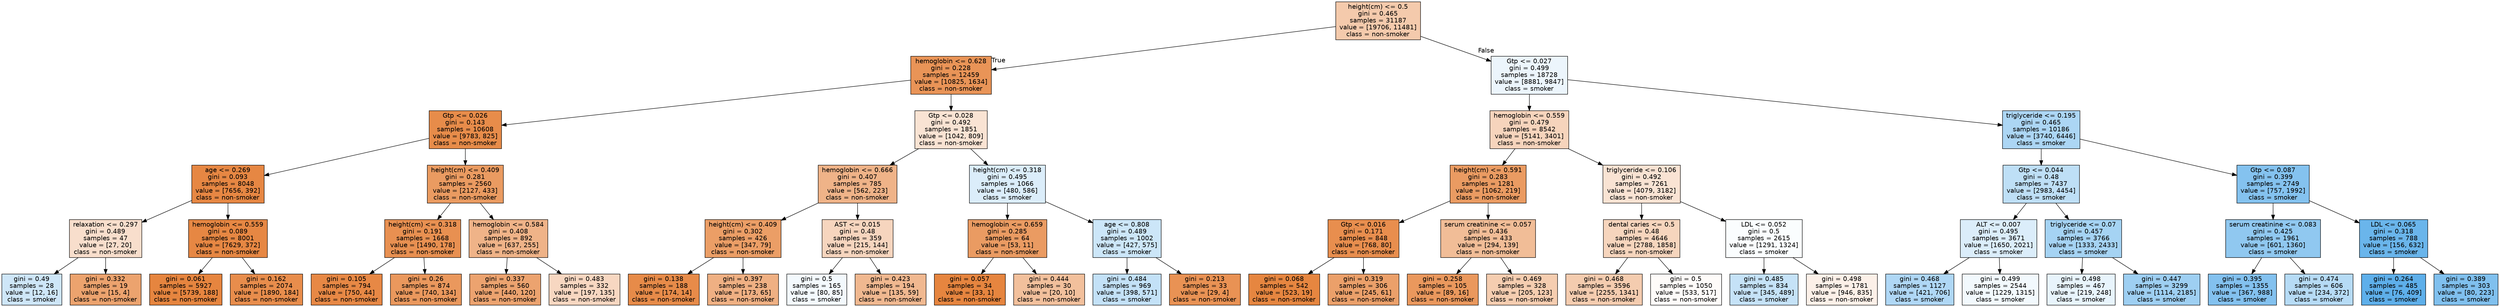 digraph Tree {
node [shape=box, style="filled", color="black", fontname="helvetica"] ;
edge [fontname="helvetica"] ;
0 [label="height(cm) <= 0.5\ngini = 0.465\nsamples = 31187\nvalue = [19706, 11481]\nclass = non-smoker", fillcolor="#f4caac"] ;
1 [label="hemoglobin <= 0.628\ngini = 0.228\nsamples = 12459\nvalue = [10825, 1634]\nclass = non-smoker", fillcolor="#e99457"] ;
0 -> 1 [labeldistance=2.5, labelangle=45, headlabel="True"] ;
2 [label="Gtp <= 0.026\ngini = 0.143\nsamples = 10608\nvalue = [9783, 825]\nclass = non-smoker", fillcolor="#e78c4a"] ;
1 -> 2 ;
3 [label="age <= 0.269\ngini = 0.093\nsamples = 8048\nvalue = [7656, 392]\nclass = non-smoker", fillcolor="#e68743"] ;
2 -> 3 ;
4 [label="relaxation <= 0.297\ngini = 0.489\nsamples = 47\nvalue = [27, 20]\nclass = non-smoker", fillcolor="#f8decc"] ;
3 -> 4 ;
5 [label="gini = 0.49\nsamples = 28\nvalue = [12, 16]\nclass = smoker", fillcolor="#cee6f8"] ;
4 -> 5 ;
6 [label="gini = 0.332\nsamples = 19\nvalue = [15, 4]\nclass = non-smoker", fillcolor="#eca36e"] ;
4 -> 6 ;
7 [label="hemoglobin <= 0.559\ngini = 0.089\nsamples = 8001\nvalue = [7629, 372]\nclass = non-smoker", fillcolor="#e68743"] ;
3 -> 7 ;
8 [label="gini = 0.061\nsamples = 5927\nvalue = [5739, 188]\nclass = non-smoker", fillcolor="#e6853f"] ;
7 -> 8 ;
9 [label="gini = 0.162\nsamples = 2074\nvalue = [1890, 184]\nclass = non-smoker", fillcolor="#e88d4c"] ;
7 -> 9 ;
10 [label="height(cm) <= 0.409\ngini = 0.281\nsamples = 2560\nvalue = [2127, 433]\nclass = non-smoker", fillcolor="#ea9b61"] ;
2 -> 10 ;
11 [label="height(cm) <= 0.318\ngini = 0.191\nsamples = 1668\nvalue = [1490, 178]\nclass = non-smoker", fillcolor="#e89051"] ;
10 -> 11 ;
12 [label="gini = 0.105\nsamples = 794\nvalue = [750, 44]\nclass = non-smoker", fillcolor="#e78845"] ;
11 -> 12 ;
13 [label="gini = 0.26\nsamples = 874\nvalue = [740, 134]\nclass = non-smoker", fillcolor="#ea985d"] ;
11 -> 13 ;
14 [label="hemoglobin <= 0.584\ngini = 0.408\nsamples = 892\nvalue = [637, 255]\nclass = non-smoker", fillcolor="#efb388"] ;
10 -> 14 ;
15 [label="gini = 0.337\nsamples = 560\nvalue = [440, 120]\nclass = non-smoker", fillcolor="#eca36f"] ;
14 -> 15 ;
16 [label="gini = 0.483\nsamples = 332\nvalue = [197, 135]\nclass = non-smoker", fillcolor="#f7d7c1"] ;
14 -> 16 ;
17 [label="Gtp <= 0.028\ngini = 0.492\nsamples = 1851\nvalue = [1042, 809]\nclass = non-smoker", fillcolor="#f9e3d3"] ;
1 -> 17 ;
18 [label="hemoglobin <= 0.666\ngini = 0.407\nsamples = 785\nvalue = [562, 223]\nclass = non-smoker", fillcolor="#efb388"] ;
17 -> 18 ;
19 [label="height(cm) <= 0.409\ngini = 0.302\nsamples = 426\nvalue = [347, 79]\nclass = non-smoker", fillcolor="#eb9e66"] ;
18 -> 19 ;
20 [label="gini = 0.138\nsamples = 188\nvalue = [174, 14]\nclass = non-smoker", fillcolor="#e78b49"] ;
19 -> 20 ;
21 [label="gini = 0.397\nsamples = 238\nvalue = [173, 65]\nclass = non-smoker", fillcolor="#efb083"] ;
19 -> 21 ;
22 [label="AST <= 0.015\ngini = 0.48\nsamples = 359\nvalue = [215, 144]\nclass = non-smoker", fillcolor="#f6d5be"] ;
18 -> 22 ;
23 [label="gini = 0.5\nsamples = 165\nvalue = [80, 85]\nclass = smoker", fillcolor="#f3f9fd"] ;
22 -> 23 ;
24 [label="gini = 0.423\nsamples = 194\nvalue = [135, 59]\nclass = non-smoker", fillcolor="#f0b890"] ;
22 -> 24 ;
25 [label="height(cm) <= 0.318\ngini = 0.495\nsamples = 1066\nvalue = [480, 586]\nclass = smoker", fillcolor="#dbedfa"] ;
17 -> 25 ;
26 [label="hemoglobin <= 0.659\ngini = 0.285\nsamples = 64\nvalue = [53, 11]\nclass = non-smoker", fillcolor="#ea9b62"] ;
25 -> 26 ;
27 [label="gini = 0.057\nsamples = 34\nvalue = [33, 1]\nclass = non-smoker", fillcolor="#e6853f"] ;
26 -> 27 ;
28 [label="gini = 0.444\nsamples = 30\nvalue = [20, 10]\nclass = non-smoker", fillcolor="#f2c09c"] ;
26 -> 28 ;
29 [label="age <= 0.808\ngini = 0.489\nsamples = 1002\nvalue = [427, 575]\nclass = smoker", fillcolor="#cce6f8"] ;
25 -> 29 ;
30 [label="gini = 0.484\nsamples = 969\nvalue = [398, 571]\nclass = smoker", fillcolor="#c3e1f7"] ;
29 -> 30 ;
31 [label="gini = 0.213\nsamples = 33\nvalue = [29, 4]\nclass = non-smoker", fillcolor="#e99254"] ;
29 -> 31 ;
32 [label="Gtp <= 0.027\ngini = 0.499\nsamples = 18728\nvalue = [8881, 9847]\nclass = smoker", fillcolor="#ecf5fc"] ;
0 -> 32 [labeldistance=2.5, labelangle=-45, headlabel="False"] ;
33 [label="hemoglobin <= 0.559\ngini = 0.479\nsamples = 8542\nvalue = [5141, 3401]\nclass = non-smoker", fillcolor="#f6d4bc"] ;
32 -> 33 ;
34 [label="height(cm) <= 0.591\ngini = 0.283\nsamples = 1281\nvalue = [1062, 219]\nclass = non-smoker", fillcolor="#ea9b62"] ;
33 -> 34 ;
35 [label="Gtp <= 0.016\ngini = 0.171\nsamples = 848\nvalue = [768, 80]\nclass = non-smoker", fillcolor="#e88e4e"] ;
34 -> 35 ;
36 [label="gini = 0.068\nsamples = 542\nvalue = [523, 19]\nclass = non-smoker", fillcolor="#e68640"] ;
35 -> 36 ;
37 [label="gini = 0.319\nsamples = 306\nvalue = [245, 61]\nclass = non-smoker", fillcolor="#eba06a"] ;
35 -> 37 ;
38 [label="serum creatinine <= 0.057\ngini = 0.436\nsamples = 433\nvalue = [294, 139]\nclass = non-smoker", fillcolor="#f1bd97"] ;
34 -> 38 ;
39 [label="gini = 0.258\nsamples = 105\nvalue = [89, 16]\nclass = non-smoker", fillcolor="#ea985d"] ;
38 -> 39 ;
40 [label="gini = 0.469\nsamples = 328\nvalue = [205, 123]\nclass = non-smoker", fillcolor="#f5cdb0"] ;
38 -> 40 ;
41 [label="triglyceride <= 0.106\ngini = 0.492\nsamples = 7261\nvalue = [4079, 3182]\nclass = non-smoker", fillcolor="#f9e3d3"] ;
33 -> 41 ;
42 [label="dental caries <= 0.5\ngini = 0.48\nsamples = 4646\nvalue = [2788, 1858]\nclass = non-smoker", fillcolor="#f6d5bd"] ;
41 -> 42 ;
43 [label="gini = 0.468\nsamples = 3596\nvalue = [2255, 1341]\nclass = non-smoker", fillcolor="#f4ccaf"] ;
42 -> 43 ;
44 [label="gini = 0.5\nsamples = 1050\nvalue = [533, 517]\nclass = non-smoker", fillcolor="#fefbf9"] ;
42 -> 44 ;
45 [label="LDL <= 0.052\ngini = 0.5\nsamples = 2615\nvalue = [1291, 1324]\nclass = smoker", fillcolor="#fafdfe"] ;
41 -> 45 ;
46 [label="gini = 0.485\nsamples = 834\nvalue = [345, 489]\nclass = smoker", fillcolor="#c5e2f7"] ;
45 -> 46 ;
47 [label="gini = 0.498\nsamples = 1781\nvalue = [946, 835]\nclass = non-smoker", fillcolor="#fcf0e8"] ;
45 -> 47 ;
48 [label="triglyceride <= 0.195\ngini = 0.465\nsamples = 10186\nvalue = [3740, 6446]\nclass = smoker", fillcolor="#acd6f4"] ;
32 -> 48 ;
49 [label="Gtp <= 0.044\ngini = 0.48\nsamples = 7437\nvalue = [2983, 4454]\nclass = smoker", fillcolor="#bedff6"] ;
48 -> 49 ;
50 [label="ALT <= 0.007\ngini = 0.495\nsamples = 3671\nvalue = [1650, 2021]\nclass = smoker", fillcolor="#dbedfa"] ;
49 -> 50 ;
51 [label="gini = 0.468\nsamples = 1127\nvalue = [421, 706]\nclass = smoker", fillcolor="#afd7f5"] ;
50 -> 51 ;
52 [label="gini = 0.499\nsamples = 2544\nvalue = [1229, 1315]\nclass = smoker", fillcolor="#f2f9fd"] ;
50 -> 52 ;
53 [label="triglyceride <= 0.07\ngini = 0.457\nsamples = 3766\nvalue = [1333, 2433]\nclass = smoker", fillcolor="#a5d3f3"] ;
49 -> 53 ;
54 [label="gini = 0.498\nsamples = 467\nvalue = [219, 248]\nclass = smoker", fillcolor="#e8f4fc"] ;
53 -> 54 ;
55 [label="gini = 0.447\nsamples = 3299\nvalue = [1114, 2185]\nclass = smoker", fillcolor="#9ecff2"] ;
53 -> 55 ;
56 [label="Gtp <= 0.087\ngini = 0.399\nsamples = 2749\nvalue = [757, 1992]\nclass = smoker", fillcolor="#84c2ef"] ;
48 -> 56 ;
57 [label="serum creatinine <= 0.083\ngini = 0.425\nsamples = 1961\nvalue = [601, 1360]\nclass = smoker", fillcolor="#90c8f0"] ;
56 -> 57 ;
58 [label="gini = 0.395\nsamples = 1355\nvalue = [367, 988]\nclass = smoker", fillcolor="#83c1ef"] ;
57 -> 58 ;
59 [label="gini = 0.474\nsamples = 606\nvalue = [234, 372]\nclass = smoker", fillcolor="#b6dbf5"] ;
57 -> 59 ;
60 [label="LDL <= 0.065\ngini = 0.318\nsamples = 788\nvalue = [156, 632]\nclass = smoker", fillcolor="#6ab5eb"] ;
56 -> 60 ;
61 [label="gini = 0.264\nsamples = 485\nvalue = [76, 409]\nclass = smoker", fillcolor="#5eafea"] ;
60 -> 61 ;
62 [label="gini = 0.389\nsamples = 303\nvalue = [80, 223]\nclass = smoker", fillcolor="#80c0ee"] ;
60 -> 62 ;
}